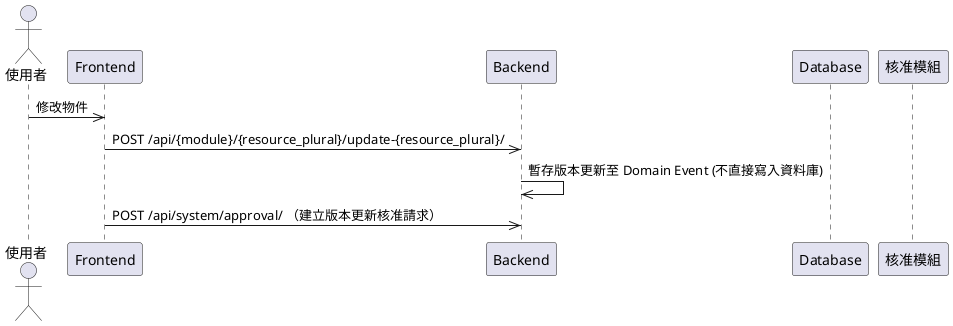 @startuml
actor User as "使用者"
participant Frontend
participant Backend
participant Database
participant Approval as "核准模組"

User->>Frontend: 修改物件
Frontend->>Backend: POST /api/{module}/{resource_plural}/update-{resource_plural}/
Backend->>Backend: 暫存版本更新至 Domain Event (不直接寫入資料庫)
Frontend ->> Backend: POST /api/system/approval/ （建立版本更新核准請求）
@enduml
